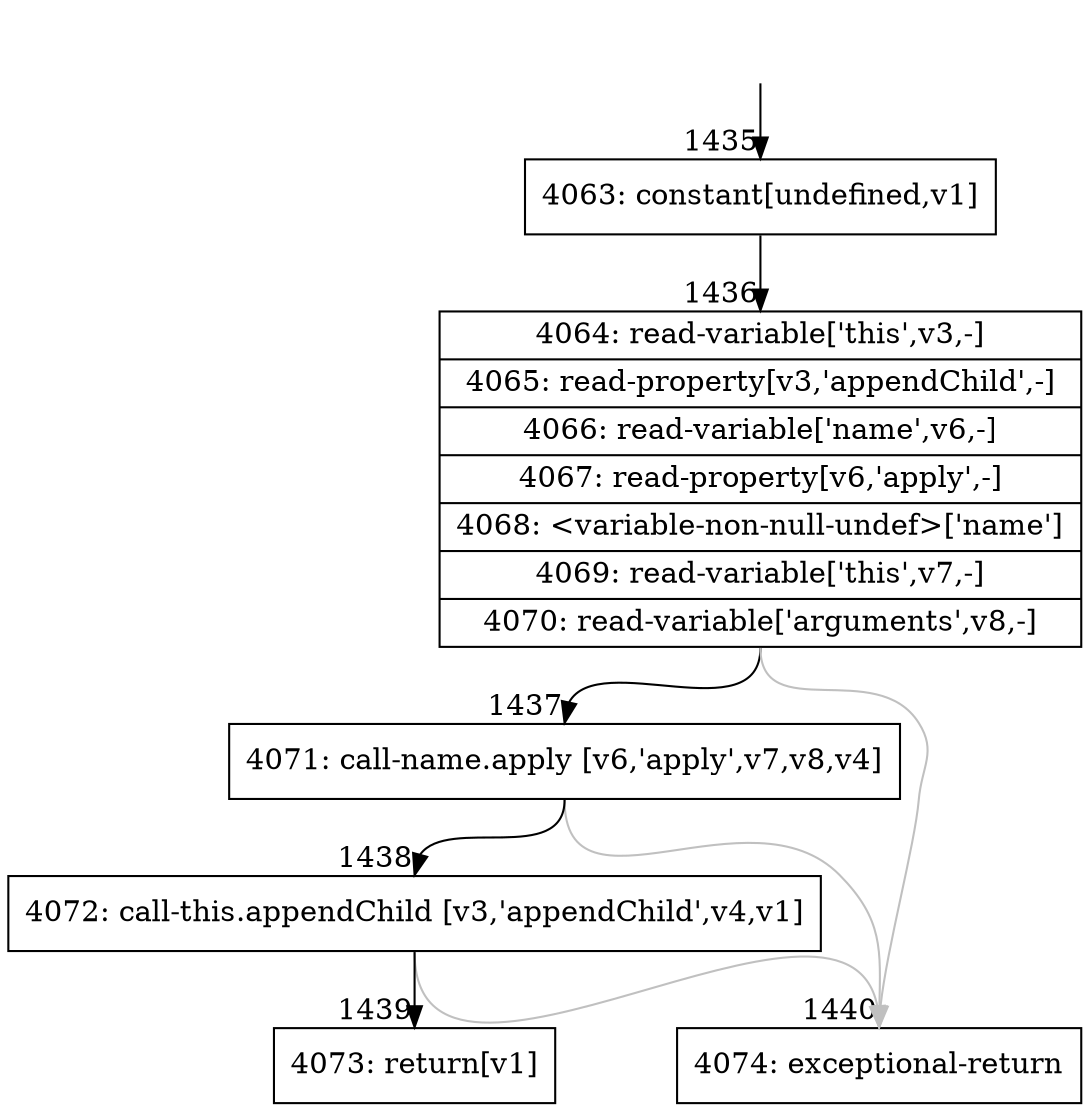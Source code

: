 digraph {
rankdir="TD"
BB_entry143[shape=none,label=""];
BB_entry143 -> BB1435 [tailport=s, headport=n, headlabel="    1435"]
BB1435 [shape=record label="{4063: constant[undefined,v1]}" ] 
BB1435 -> BB1436 [tailport=s, headport=n, headlabel="      1436"]
BB1436 [shape=record label="{4064: read-variable['this',v3,-]|4065: read-property[v3,'appendChild',-]|4066: read-variable['name',v6,-]|4067: read-property[v6,'apply',-]|4068: \<variable-non-null-undef\>['name']|4069: read-variable['this',v7,-]|4070: read-variable['arguments',v8,-]}" ] 
BB1436 -> BB1437 [tailport=s, headport=n, headlabel="      1437"]
BB1436 -> BB1440 [tailport=s, headport=n, color=gray, headlabel="      1440"]
BB1437 [shape=record label="{4071: call-name.apply [v6,'apply',v7,v8,v4]}" ] 
BB1437 -> BB1438 [tailport=s, headport=n, headlabel="      1438"]
BB1437 -> BB1440 [tailport=s, headport=n, color=gray]
BB1438 [shape=record label="{4072: call-this.appendChild [v3,'appendChild',v4,v1]}" ] 
BB1438 -> BB1439 [tailport=s, headport=n, headlabel="      1439"]
BB1438 -> BB1440 [tailport=s, headport=n, color=gray]
BB1439 [shape=record label="{4073: return[v1]}" ] 
BB1440 [shape=record label="{4074: exceptional-return}" ] 
//#$~ 805
}
